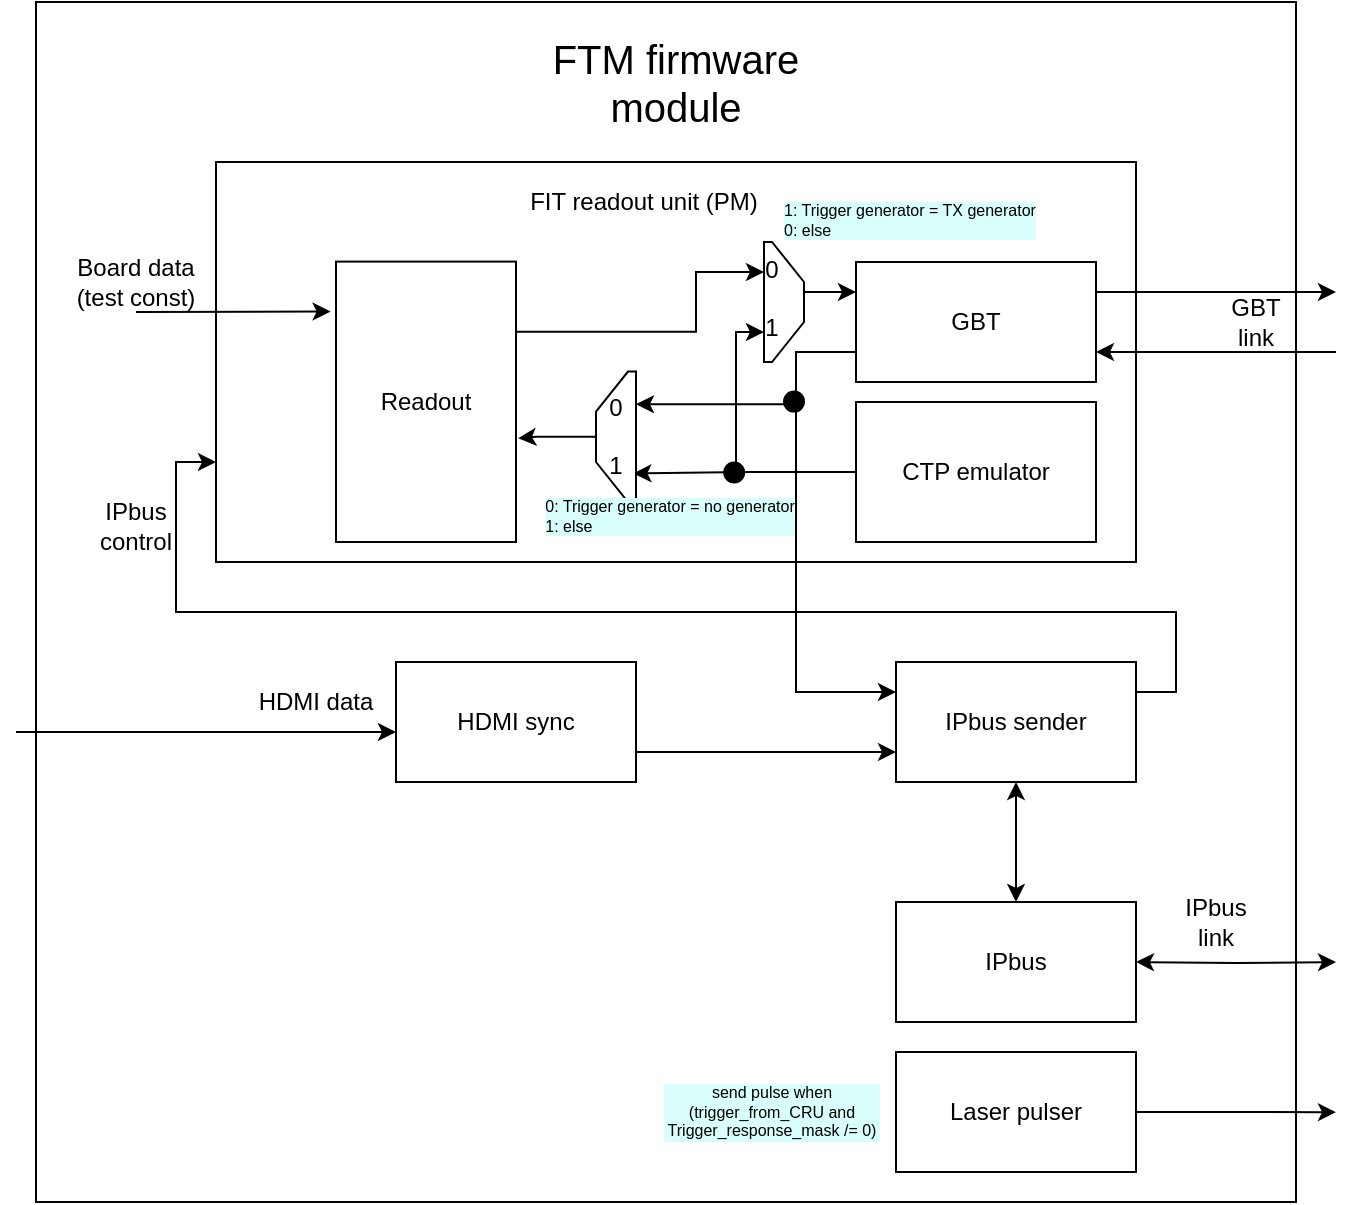 <mxfile version="13.3.9" type="device"><diagram id="WKUUv_dl3cQlaxhiKVYt" name="FTM schematic"><mxGraphModel dx="1182" dy="713" grid="1" gridSize="10" guides="1" tooltips="1" connect="1" arrows="1" fold="1" page="1" pageScale="1" pageWidth="827" pageHeight="1169" math="0" shadow="0"><root><mxCell id="0"/><mxCell id="1" parent="0"/><mxCell id="rO277mUVsg_u8V1iO9uR-60" value="" style="rounded=0;whiteSpace=wrap;html=1;labelBackgroundColor=#FFFFFF;strokeColor=#000000;fillColor=#FFFFFF;fontSize=12;fontColor=#000000;" vertex="1" parent="1"><mxGeometry x="50" y="30" width="630" height="600" as="geometry"/></mxCell><mxCell id="rO277mUVsg_u8V1iO9uR-1" value="" style="rounded=0;whiteSpace=wrap;html=1;" vertex="1" parent="1"><mxGeometry x="140" y="110" width="460" height="200" as="geometry"/></mxCell><mxCell id="rO277mUVsg_u8V1iO9uR-2" value="" style="endArrow=classic;html=1;entryX=-0.03;entryY=0.178;entryDx=0;entryDy=0;entryPerimeter=0;" edge="1" parent="1" target="rO277mUVsg_u8V1iO9uR-18"><mxGeometry width="50" height="50" relative="1" as="geometry"><mxPoint x="100" y="185" as="sourcePoint"/><mxPoint x="440" y="460" as="targetPoint"/></mxGeometry></mxCell><mxCell id="rO277mUVsg_u8V1iO9uR-3" value="Board data (test const)" style="text;html=1;strokeColor=none;fillColor=none;align=center;verticalAlign=middle;whiteSpace=wrap;rounded=0;" vertex="1" parent="1"><mxGeometry x="60" y="159.8" width="80" height="20" as="geometry"/></mxCell><mxCell id="rO277mUVsg_u8V1iO9uR-39" style="edgeStyle=orthogonalEdgeStyle;rounded=0;orthogonalLoop=1;jettySize=auto;html=1;exitX=1;exitY=0.75;exitDx=0;exitDy=0;entryX=0;entryY=0.75;entryDx=0;entryDy=0;" edge="1" parent="1" source="rO277mUVsg_u8V1iO9uR-4" target="rO277mUVsg_u8V1iO9uR-6"><mxGeometry relative="1" as="geometry"/></mxCell><mxCell id="rO277mUVsg_u8V1iO9uR-4" value="HDMI sync" style="rounded=0;whiteSpace=wrap;html=1;" vertex="1" parent="1"><mxGeometry x="230" y="360" width="120" height="60" as="geometry"/></mxCell><mxCell id="rO277mUVsg_u8V1iO9uR-5" value="IPbus" style="rounded=0;whiteSpace=wrap;html=1;" vertex="1" parent="1"><mxGeometry x="480" y="480" width="120" height="60" as="geometry"/></mxCell><mxCell id="rO277mUVsg_u8V1iO9uR-40" style="edgeStyle=orthogonalEdgeStyle;rounded=0;orthogonalLoop=1;jettySize=auto;html=1;exitX=1;exitY=0.25;exitDx=0;exitDy=0;entryX=0;entryY=0.75;entryDx=0;entryDy=0;" edge="1" parent="1" source="rO277mUVsg_u8V1iO9uR-6" target="rO277mUVsg_u8V1iO9uR-1"><mxGeometry relative="1" as="geometry"/></mxCell><mxCell id="rO277mUVsg_u8V1iO9uR-42" style="edgeStyle=orthogonalEdgeStyle;rounded=0;orthogonalLoop=1;jettySize=auto;html=1;exitX=0.5;exitY=1;exitDx=0;exitDy=0;entryX=0.5;entryY=0;entryDx=0;entryDy=0;startArrow=classic;startFill=1;" edge="1" parent="1" source="rO277mUVsg_u8V1iO9uR-6" target="rO277mUVsg_u8V1iO9uR-5"><mxGeometry relative="1" as="geometry"/></mxCell><mxCell id="rO277mUVsg_u8V1iO9uR-6" value="IPbus sender" style="rounded=0;whiteSpace=wrap;html=1;" vertex="1" parent="1"><mxGeometry x="480" y="360" width="120" height="60" as="geometry"/></mxCell><mxCell id="rO277mUVsg_u8V1iO9uR-8" value="HDMI data" style="text;html=1;strokeColor=none;fillColor=none;align=center;verticalAlign=middle;whiteSpace=wrap;rounded=0;" vertex="1" parent="1"><mxGeometry x="150" y="370" width="80" height="20" as="geometry"/></mxCell><mxCell id="rO277mUVsg_u8V1iO9uR-9" value="" style="endArrow=classic;html=1;entryX=0;entryY=0.5;entryDx=0;entryDy=0;" edge="1" parent="1"><mxGeometry width="50" height="50" relative="1" as="geometry"><mxPoint x="40" y="395" as="sourcePoint"/><mxPoint x="230" y="395" as="targetPoint"/></mxGeometry></mxCell><mxCell id="rO277mUVsg_u8V1iO9uR-15" value="GBT link" style="text;html=1;strokeColor=none;fillColor=none;align=center;verticalAlign=middle;whiteSpace=wrap;rounded=0;" vertex="1" parent="1"><mxGeometry x="640" y="180" width="40" height="20" as="geometry"/></mxCell><mxCell id="rO277mUVsg_u8V1iO9uR-29" style="edgeStyle=orthogonalEdgeStyle;rounded=0;orthogonalLoop=1;jettySize=auto;html=1;exitX=1;exitY=0.25;exitDx=0;exitDy=0;" edge="1" parent="1" source="rO277mUVsg_u8V1iO9uR-16"><mxGeometry relative="1" as="geometry"><mxPoint x="700" y="175" as="targetPoint"/></mxGeometry></mxCell><mxCell id="rO277mUVsg_u8V1iO9uR-31" style="edgeStyle=orthogonalEdgeStyle;rounded=0;orthogonalLoop=1;jettySize=auto;html=1;exitX=0;exitY=0.75;exitDx=0;exitDy=0;entryX=0.75;entryY=1;entryDx=0;entryDy=0;" edge="1" parent="1" source="rO277mUVsg_u8V1iO9uR-16" target="rO277mUVsg_u8V1iO9uR-45"><mxGeometry relative="1" as="geometry"><Array as="points"><mxPoint x="430" y="205"/><mxPoint x="430" y="231"/></Array></mxGeometry></mxCell><mxCell id="rO277mUVsg_u8V1iO9uR-34" style="edgeStyle=orthogonalEdgeStyle;rounded=0;orthogonalLoop=1;jettySize=auto;html=1;exitX=0;exitY=0.75;exitDx=0;exitDy=0;entryX=0;entryY=0.25;entryDx=0;entryDy=0;" edge="1" parent="1" source="rO277mUVsg_u8V1iO9uR-16" target="rO277mUVsg_u8V1iO9uR-6"><mxGeometry relative="1" as="geometry"><mxPoint x="430" y="480" as="targetPoint"/><Array as="points"><mxPoint x="430" y="205"/><mxPoint x="430" y="375"/></Array></mxGeometry></mxCell><mxCell id="rO277mUVsg_u8V1iO9uR-16" value="GBT" style="rounded=0;whiteSpace=wrap;html=1;" vertex="1" parent="1"><mxGeometry x="460" y="160" width="120" height="60" as="geometry"/></mxCell><mxCell id="rO277mUVsg_u8V1iO9uR-20" style="edgeStyle=orthogonalEdgeStyle;rounded=0;orthogonalLoop=1;jettySize=auto;html=1;exitX=0;exitY=0.5;exitDx=0;exitDy=0;entryX=0.219;entryY=0.934;entryDx=0;entryDy=0;entryPerimeter=0;" edge="1" parent="1" source="rO277mUVsg_u8V1iO9uR-17" target="rO277mUVsg_u8V1iO9uR-45"><mxGeometry relative="1" as="geometry"/></mxCell><mxCell id="rO277mUVsg_u8V1iO9uR-17" value="CTP emulator" style="rounded=0;whiteSpace=wrap;html=1;" vertex="1" parent="1"><mxGeometry x="460" y="230" width="120" height="70" as="geometry"/></mxCell><mxCell id="rO277mUVsg_u8V1iO9uR-27" style="edgeStyle=orthogonalEdgeStyle;rounded=0;orthogonalLoop=1;jettySize=auto;html=1;exitX=1;exitY=0.25;exitDx=0;exitDy=0;entryX=0.25;entryY=1;entryDx=0;entryDy=0;" edge="1" parent="1" source="rO277mUVsg_u8V1iO9uR-18" target="rO277mUVsg_u8V1iO9uR-25"><mxGeometry relative="1" as="geometry"><Array as="points"><mxPoint x="380" y="165"/></Array></mxGeometry></mxCell><mxCell id="rO277mUVsg_u8V1iO9uR-18" value="Readout" style="rounded=0;whiteSpace=wrap;html=1;" vertex="1" parent="1"><mxGeometry x="200" y="159.8" width="90" height="140.2" as="geometry"/></mxCell><mxCell id="rO277mUVsg_u8V1iO9uR-22" value="FIT readout unit (PM)" style="text;html=1;strokeColor=none;fillColor=none;align=center;verticalAlign=middle;whiteSpace=wrap;rounded=0;" vertex="1" parent="1"><mxGeometry x="284.01" y="120" width="140" height="20" as="geometry"/></mxCell><mxCell id="rO277mUVsg_u8V1iO9uR-28" style="edgeStyle=orthogonalEdgeStyle;rounded=0;orthogonalLoop=1;jettySize=auto;html=1;exitX=0.5;exitY=0;exitDx=0;exitDy=0;entryX=0;entryY=0.25;entryDx=0;entryDy=0;" edge="1" parent="1" source="rO277mUVsg_u8V1iO9uR-25" target="rO277mUVsg_u8V1iO9uR-16"><mxGeometry relative="1" as="geometry"><Array as="points"><mxPoint x="434" y="175"/></Array></mxGeometry></mxCell><mxCell id="rO277mUVsg_u8V1iO9uR-25" value="" style="shape=loopLimit;whiteSpace=wrap;html=1;direction=south;" vertex="1" parent="1"><mxGeometry x="414" y="150" width="20" height="60" as="geometry"/></mxCell><mxCell id="rO277mUVsg_u8V1iO9uR-26" style="edgeStyle=orthogonalEdgeStyle;rounded=0;orthogonalLoop=1;jettySize=auto;html=1;exitX=0;exitY=0.5;exitDx=0;exitDy=0;entryX=0.75;entryY=1;entryDx=0;entryDy=0;" edge="1" parent="1" source="rO277mUVsg_u8V1iO9uR-17" target="rO277mUVsg_u8V1iO9uR-25"><mxGeometry relative="1" as="geometry"><mxPoint x="460" y="265" as="sourcePoint"/><mxPoint x="460" y="190" as="targetPoint"/><Array as="points"><mxPoint x="400" y="265"/><mxPoint x="400" y="195"/></Array></mxGeometry></mxCell><mxCell id="rO277mUVsg_u8V1iO9uR-30" value="" style="endArrow=classic;html=1;entryX=1;entryY=0.75;entryDx=0;entryDy=0;" edge="1" parent="1" target="rO277mUVsg_u8V1iO9uR-16"><mxGeometry width="50" height="50" relative="1" as="geometry"><mxPoint x="700" y="205" as="sourcePoint"/><mxPoint x="450" y="120" as="targetPoint"/></mxGeometry></mxCell><mxCell id="rO277mUVsg_u8V1iO9uR-32" value="" style="ellipse;whiteSpace=wrap;html=1;fillColor=#000000;" vertex="1" parent="1"><mxGeometry x="394.094" y="260.236" width="10" height="10" as="geometry"/></mxCell><mxCell id="rO277mUVsg_u8V1iO9uR-37" value="" style="ellipse;whiteSpace=wrap;html=1;fillColor=#000000;" vertex="1" parent="1"><mxGeometry x="424.015" y="224.803" width="10" height="10" as="geometry"/></mxCell><mxCell id="rO277mUVsg_u8V1iO9uR-41" value="IPbus control" style="text;html=1;strokeColor=none;fillColor=none;align=center;verticalAlign=middle;whiteSpace=wrap;rounded=0;" vertex="1" parent="1"><mxGeometry x="80" y="274.8" width="40" height="35.2" as="geometry"/></mxCell><mxCell id="rO277mUVsg_u8V1iO9uR-43" style="edgeStyle=orthogonalEdgeStyle;rounded=0;orthogonalLoop=1;jettySize=auto;html=1;entryX=1;entryY=0.5;entryDx=0;entryDy=0;startArrow=classic;startFill=1;" edge="1" parent="1" target="rO277mUVsg_u8V1iO9uR-5"><mxGeometry relative="1" as="geometry"><mxPoint x="700" y="510" as="sourcePoint"/><mxPoint x="550" y="490" as="targetPoint"/></mxGeometry></mxCell><mxCell id="rO277mUVsg_u8V1iO9uR-44" value="IPbus link" style="text;html=1;strokeColor=none;fillColor=none;align=center;verticalAlign=middle;whiteSpace=wrap;rounded=0;" vertex="1" parent="1"><mxGeometry x="620" y="480" width="40" height="20" as="geometry"/></mxCell><mxCell id="rO277mUVsg_u8V1iO9uR-46" style="edgeStyle=orthogonalEdgeStyle;rounded=0;orthogonalLoop=1;jettySize=auto;html=1;exitX=0.5;exitY=0;exitDx=0;exitDy=0;entryX=1.012;entryY=0.63;entryDx=0;entryDy=0;entryPerimeter=0;startArrow=none;startFill=0;" edge="1" parent="1" source="rO277mUVsg_u8V1iO9uR-45" target="rO277mUVsg_u8V1iO9uR-18"><mxGeometry relative="1" as="geometry"><Array as="points"><mxPoint x="300" y="247"/></Array></mxGeometry></mxCell><mxCell id="rO277mUVsg_u8V1iO9uR-45" value="" style="shape=loopLimit;whiteSpace=wrap;html=1;direction=north;" vertex="1" parent="1"><mxGeometry x="330" y="214.8" width="20" height="65.2" as="geometry"/></mxCell><mxCell id="rO277mUVsg_u8V1iO9uR-47" value="1" style="text;html=1;strokeColor=none;fillColor=none;align=center;verticalAlign=middle;whiteSpace=wrap;rounded=0;" vertex="1" parent="1"><mxGeometry x="398.031" y="183.464" width="40" height="20" as="geometry"/></mxCell><mxCell id="rO277mUVsg_u8V1iO9uR-48" value="0" style="text;html=1;strokeColor=none;fillColor=none;align=center;verticalAlign=middle;whiteSpace=wrap;rounded=0;" vertex="1" parent="1"><mxGeometry x="398.031" y="153.937" width="40" height="20" as="geometry"/></mxCell><mxCell id="rO277mUVsg_u8V1iO9uR-52" value="&lt;span style=&quot;font-size: 8px;&quot;&gt;1: Trigger generator = TX generator&lt;br style=&quot;font-size: 8px;&quot;&gt;&lt;div style=&quot;text-align: left; font-size: 8px;&quot;&gt;0: else&lt;/div&gt;&lt;/span&gt;" style="text;html=1;strokeColor=none;fillColor=none;align=center;verticalAlign=middle;whiteSpace=wrap;rounded=0;fontSize=8;labelBackgroundColor=#D9FFFC;labelBorderColor=none;" vertex="1" parent="1"><mxGeometry x="404.09" y="123.94" width="165.99" height="30" as="geometry"/></mxCell><mxCell id="rO277mUVsg_u8V1iO9uR-53" value="0" style="text;html=1;strokeColor=none;fillColor=none;align=center;verticalAlign=middle;whiteSpace=wrap;rounded=0;" vertex="1" parent="1"><mxGeometry x="320.001" y="222.637" width="40" height="20" as="geometry"/></mxCell><mxCell id="rO277mUVsg_u8V1iO9uR-54" value="1" style="text;html=1;strokeColor=none;fillColor=none;align=center;verticalAlign=middle;whiteSpace=wrap;rounded=0;" vertex="1" parent="1"><mxGeometry x="320.001" y="252.164" width="40" height="20" as="geometry"/></mxCell><mxCell id="rO277mUVsg_u8V1iO9uR-55" value="&lt;span style=&quot;font-size: 8px&quot;&gt;0: Trigger generator = no generator&lt;br style=&quot;font-size: 8px&quot;&gt;&lt;div style=&quot;text-align: left ; font-size: 8px&quot;&gt;1: else&lt;/div&gt;&lt;/span&gt;" style="text;html=1;strokeColor=none;fillColor=none;align=center;verticalAlign=middle;whiteSpace=wrap;rounded=0;fontSize=8;labelBackgroundColor=#D9FFFC;labelBorderColor=none;" vertex="1" parent="1"><mxGeometry x="284.01" y="272.16" width="165.99" height="30" as="geometry"/></mxCell><mxCell id="rO277mUVsg_u8V1iO9uR-58" style="edgeStyle=orthogonalEdgeStyle;rounded=0;orthogonalLoop=1;jettySize=auto;html=1;exitX=1;exitY=0.5;exitDx=0;exitDy=0;startArrow=none;startFill=0;fontSize=8;fontColor=#000000;" edge="1" parent="1" source="rO277mUVsg_u8V1iO9uR-57"><mxGeometry relative="1" as="geometry"><mxPoint x="700" y="585.095" as="targetPoint"/></mxGeometry></mxCell><mxCell id="rO277mUVsg_u8V1iO9uR-57" value="Laser pulser" style="rounded=0;whiteSpace=wrap;html=1;labelBackgroundColor=#FFFFFF;strokeColor=#000000;fontSize=12;fillColor=#FFFFFF;" vertex="1" parent="1"><mxGeometry x="480" y="555" width="120" height="60" as="geometry"/></mxCell><mxCell id="rO277mUVsg_u8V1iO9uR-59" value="send pulse when (trigger_from_CRU and Trigger_response_mask /= 0)" style="text;html=1;strokeColor=none;fillColor=none;align=center;verticalAlign=middle;whiteSpace=wrap;rounded=0;fontSize=8;labelBackgroundColor=#D9FFFC;labelBorderColor=none;" vertex="1" parent="1"><mxGeometry x="363.03" y="570" width="110" height="30" as="geometry"/></mxCell><mxCell id="rO277mUVsg_u8V1iO9uR-61" value="FTM firmware module" style="text;html=1;strokeColor=none;fillColor=none;align=center;verticalAlign=middle;whiteSpace=wrap;rounded=0;labelBackgroundColor=#FFFFFF;fontSize=20;fontColor=#000000;" vertex="1" parent="1"><mxGeometry x="290" y="60" width="160" height="20" as="geometry"/></mxCell></root></mxGraphModel></diagram></mxfile>